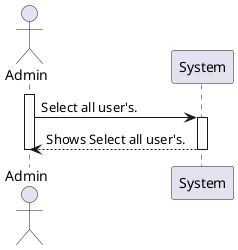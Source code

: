 @startuml

actor Admin
participant System

activate Admin
Admin -> System: Select all user's.
activate System
System --> Admin: Shows Select all user's.
deactivate System
deactivate Admin

@enduml